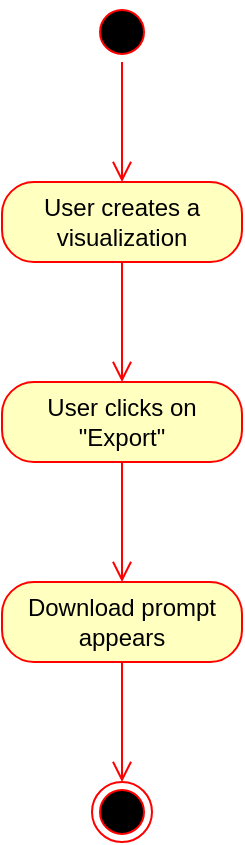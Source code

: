 <mxfile version="13.9.9" type="device"><diagram id="vvM8qCAfw7EsEKGq4bJ8" name="Page-1"><mxGraphModel dx="434" dy="326" grid="1" gridSize="10" guides="1" tooltips="1" connect="1" arrows="1" fold="1" page="1" pageScale="1" pageWidth="827" pageHeight="1169" math="0" shadow="0"><root><mxCell id="0"/><mxCell id="1" parent="0"/><mxCell id="IJBGT_Ax-0cF2pB69D1p-1" value="" style="ellipse;html=1;shape=startState;fillColor=#000000;strokeColor=#ff0000;" vertex="1" parent="1"><mxGeometry x="290" y="80" width="30" height="30" as="geometry"/></mxCell><mxCell id="IJBGT_Ax-0cF2pB69D1p-2" value="" style="edgeStyle=orthogonalEdgeStyle;html=1;verticalAlign=bottom;endArrow=open;endSize=8;strokeColor=#ff0000;" edge="1" source="IJBGT_Ax-0cF2pB69D1p-1" parent="1"><mxGeometry relative="1" as="geometry"><mxPoint x="305" y="170" as="targetPoint"/></mxGeometry></mxCell><mxCell id="IJBGT_Ax-0cF2pB69D1p-3" value="User creates a visualization" style="rounded=1;whiteSpace=wrap;html=1;arcSize=40;fontColor=#000000;fillColor=#ffffc0;strokeColor=#ff0000;" vertex="1" parent="1"><mxGeometry x="245" y="170" width="120" height="40" as="geometry"/></mxCell><mxCell id="IJBGT_Ax-0cF2pB69D1p-4" value="" style="edgeStyle=orthogonalEdgeStyle;html=1;verticalAlign=bottom;endArrow=open;endSize=8;strokeColor=#ff0000;" edge="1" source="IJBGT_Ax-0cF2pB69D1p-3" parent="1"><mxGeometry relative="1" as="geometry"><mxPoint x="305" y="270" as="targetPoint"/></mxGeometry></mxCell><mxCell id="IJBGT_Ax-0cF2pB69D1p-5" value="User clicks on &quot;Export&quot;" style="rounded=1;whiteSpace=wrap;html=1;arcSize=40;fontColor=#000000;fillColor=#ffffc0;strokeColor=#ff0000;" vertex="1" parent="1"><mxGeometry x="245" y="270" width="120" height="40" as="geometry"/></mxCell><mxCell id="IJBGT_Ax-0cF2pB69D1p-6" value="" style="edgeStyle=orthogonalEdgeStyle;html=1;verticalAlign=bottom;endArrow=open;endSize=8;strokeColor=#ff0000;" edge="1" source="IJBGT_Ax-0cF2pB69D1p-5" parent="1"><mxGeometry relative="1" as="geometry"><mxPoint x="305" y="370" as="targetPoint"/></mxGeometry></mxCell><mxCell id="IJBGT_Ax-0cF2pB69D1p-7" value="Download prompt appears" style="rounded=1;whiteSpace=wrap;html=1;arcSize=40;fontColor=#000000;fillColor=#ffffc0;strokeColor=#ff0000;" vertex="1" parent="1"><mxGeometry x="245" y="370" width="120" height="40" as="geometry"/></mxCell><mxCell id="IJBGT_Ax-0cF2pB69D1p-8" value="" style="edgeStyle=orthogonalEdgeStyle;html=1;verticalAlign=bottom;endArrow=open;endSize=8;strokeColor=#ff0000;" edge="1" source="IJBGT_Ax-0cF2pB69D1p-7" parent="1"><mxGeometry relative="1" as="geometry"><mxPoint x="305" y="470" as="targetPoint"/></mxGeometry></mxCell><mxCell id="IJBGT_Ax-0cF2pB69D1p-9" value="" style="ellipse;html=1;shape=endState;fillColor=#000000;strokeColor=#ff0000;" vertex="1" parent="1"><mxGeometry x="290" y="470" width="30" height="30" as="geometry"/></mxCell></root></mxGraphModel></diagram></mxfile>